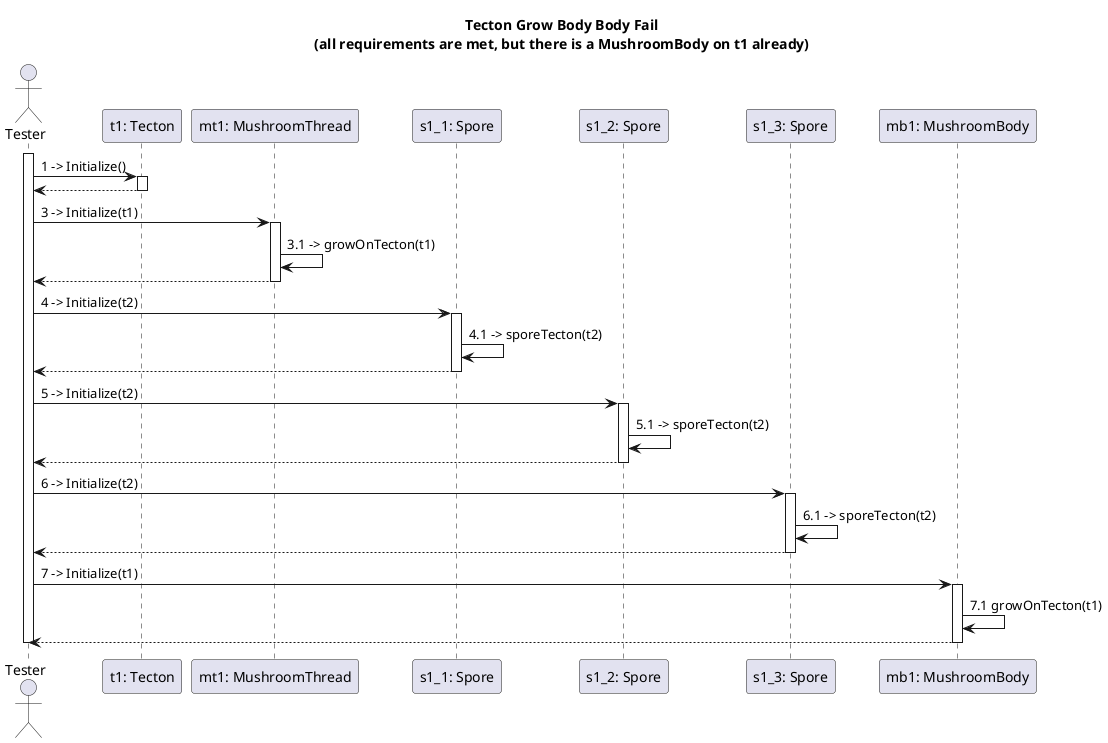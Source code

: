 ' Test-casek:
' - Tecton Grow Body Body Fail: t1-en van mt1; t1-en van s1_1, s1_2, s1_3; t1-en van mb1
'   - t1-re próbálunk új gombatestet növeszteni, ami nem sikerül, mert már van ott egy (mb1)
'   - MÓDOSULT: t4-ből t1; mb4-ből mb1 ~Tmas

@startuml communicationTecton3_4

title Tecton Grow Body Body Fail\n(all requirements are met, but there is a MushroomBody on t1 already)

actor "Tester" as ts
participant "t1: Tecton" as t1

participant "mt1: MushroomThread" as mt1

participant "s1_1: Spore" as s1_1
participant "s1_2: Spore" as s1_2
participant "s1_3: Spore" as s1_3

participant "mb1: MushroomBody" as mb1

activate ts

ts -> t1: 1 -> Initialize()
activate t1

ts <-- t1
deactivate t1

ts -> mt1: 3 -> Initialize(t1)
activate mt1
	' tecton beállítás
	' growOnTecton() blackboxolja, hogy a Tecton MushroomThreadjei közé is felveszi magát
	mt1 -> mt1: 3.1 -> growOnTecton(t1)

ts <-- mt1
deactivate mt1

' ------------------------------------------
' s1_1: t1-en
ts -> s1_1: 4 -> Initialize(t2)
activate s1_1

' sporeTecton blackboxolja, hogy a Tectonon hozzáadja magát a MushroomSporeok közé
s1_1 -> s1_1: 4.1 -> sporeTecton(t2)

ts <-- s1_1
deactivate s1_1


' ------------------------------------------
' s1_2: t1-en
ts -> s1_2: 5 -> Initialize(t2)
activate s1_2

' sporeTecton blackboxolja, hogy a Tectonon hozzáadja magát a MushroomSporeok közé
s1_2 -> s1_2: 5.1 -> sporeTecton(t2)

ts <-- s1_2
deactivate s1_2


' ------------------------------------------
' s1_3: t1-en
ts -> s1_3: 6 -> Initialize(t2)
activate s1_3

' sporeTecton blackboxolja, hogy a Tectonon hozzáadja magát a MushroomSporeok közé
s1_3 -> s1_3: 6.1 -> sporeTecton(t2)

ts <-- s1_3
deactivate s1_3


' ------------------------------------------
' mb1: 
' - t1-en nő
ts -> mb1: 7 -> Initialize(t1)
activate mb1

' a growOnTecton() blackboxolja, hogy a Tectonon regisztrálja magát, mint MushroomBody
mb1 -> mb1: 7.1 growOnTecton(t1)

ts <-- mb1
deactivate mb1


deactivate ts

@enduml